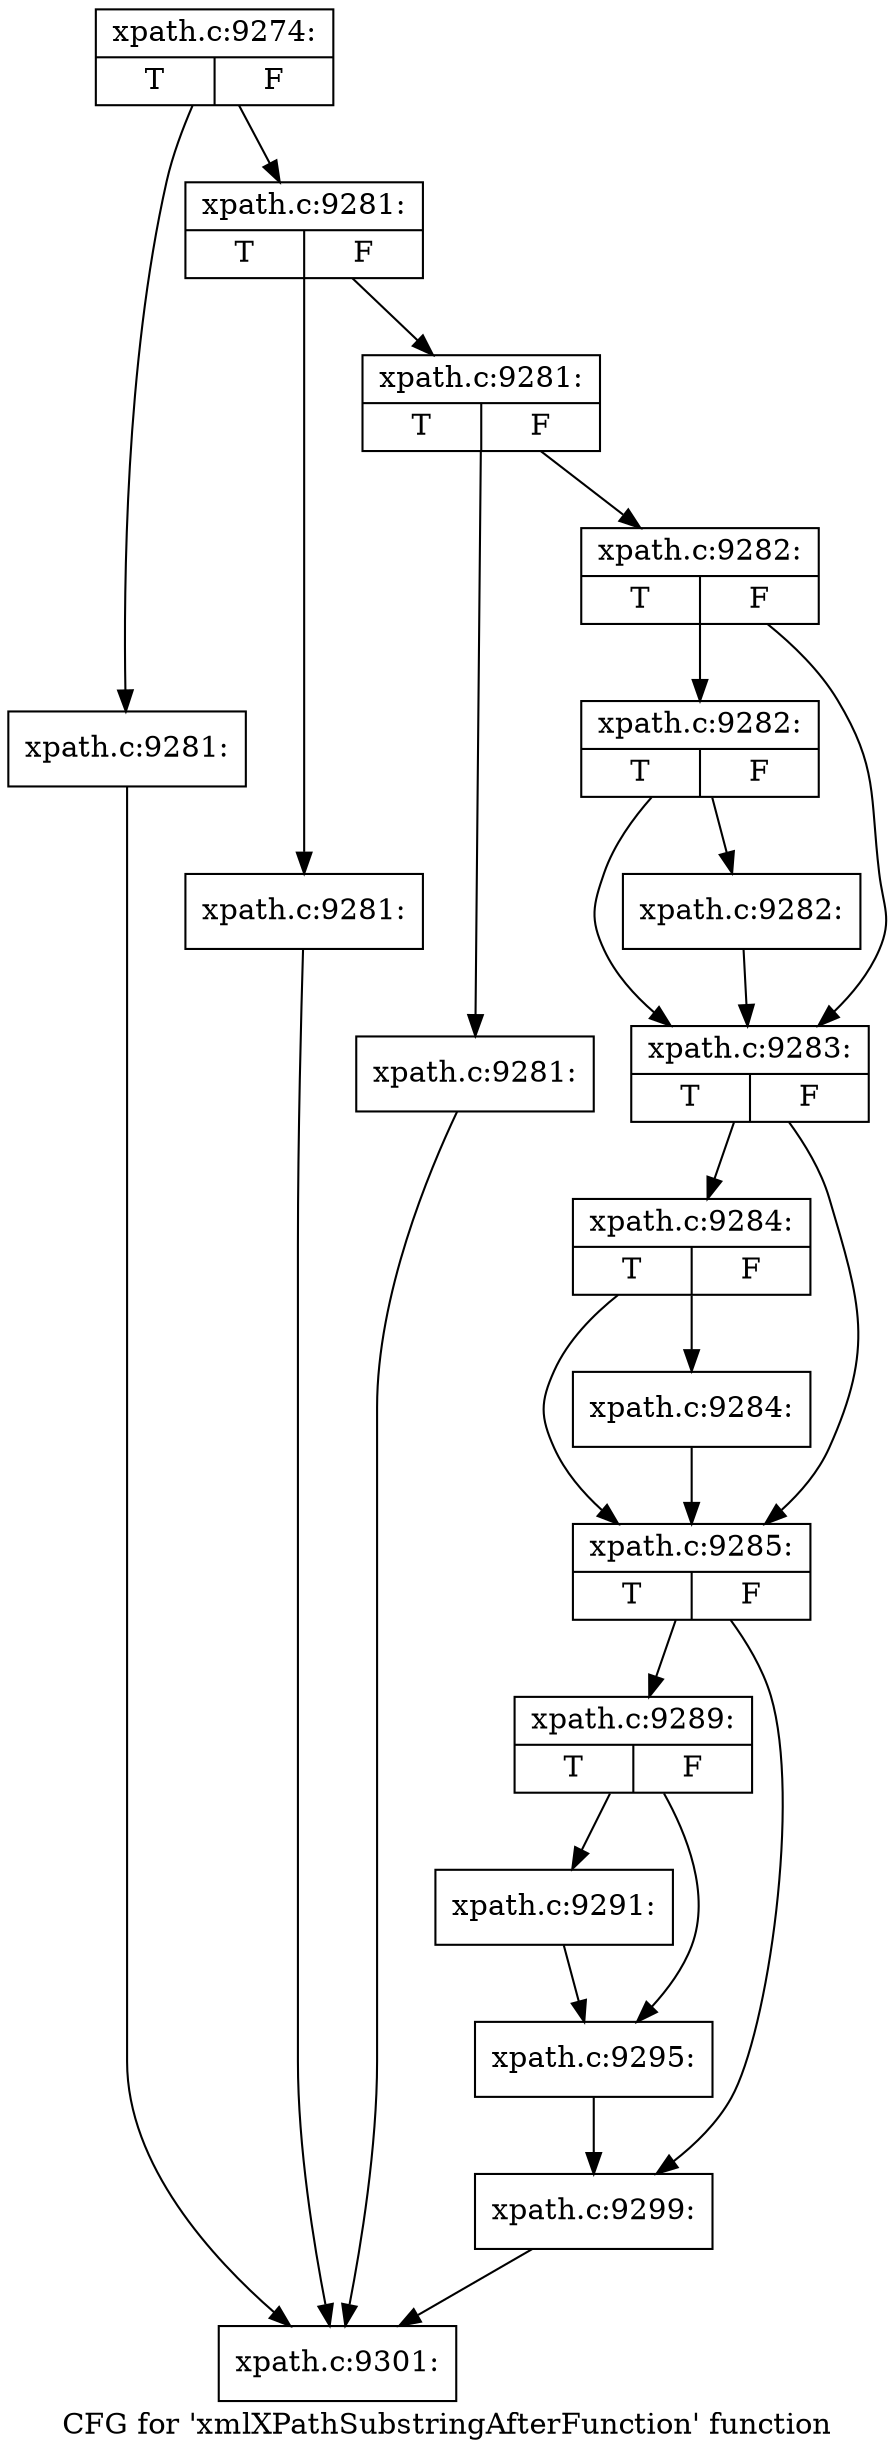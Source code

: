 digraph "CFG for 'xmlXPathSubstringAfterFunction' function" {
	label="CFG for 'xmlXPathSubstringAfterFunction' function";

	Node0x4a99060 [shape=record,label="{xpath.c:9274:|{<s0>T|<s1>F}}"];
	Node0x4a99060 -> Node0x4aa5b70;
	Node0x4a99060 -> Node0x4aa5bc0;
	Node0x4aa5b70 [shape=record,label="{xpath.c:9281:}"];
	Node0x4aa5b70 -> Node0x4a9efa0;
	Node0x4aa5bc0 [shape=record,label="{xpath.c:9281:|{<s0>T|<s1>F}}"];
	Node0x4aa5bc0 -> Node0x4aa5e80;
	Node0x4aa5bc0 -> Node0x4aa5ed0;
	Node0x4aa5e80 [shape=record,label="{xpath.c:9281:}"];
	Node0x4aa5e80 -> Node0x4a9efa0;
	Node0x4aa5ed0 [shape=record,label="{xpath.c:9281:|{<s0>T|<s1>F}}"];
	Node0x4aa5ed0 -> Node0x4aa62a0;
	Node0x4aa5ed0 -> Node0x4aa62f0;
	Node0x4aa62a0 [shape=record,label="{xpath.c:9281:}"];
	Node0x4aa62a0 -> Node0x4a9efa0;
	Node0x4aa62f0 [shape=record,label="{xpath.c:9282:|{<s0>T|<s1>F}}"];
	Node0x4aa62f0 -> Node0x4aa6aa0;
	Node0x4aa62f0 -> Node0x4aa6a50;
	Node0x4aa6aa0 [shape=record,label="{xpath.c:9282:|{<s0>T|<s1>F}}"];
	Node0x4aa6aa0 -> Node0x4aa6a00;
	Node0x4aa6aa0 -> Node0x4aa6a50;
	Node0x4aa6a00 [shape=record,label="{xpath.c:9282:}"];
	Node0x4aa6a00 -> Node0x4aa6a50;
	Node0x4aa6a50 [shape=record,label="{xpath.c:9283:|{<s0>T|<s1>F}}"];
	Node0x4aa6a50 -> Node0x4aa75a0;
	Node0x4aa6a50 -> Node0x4aa7550;
	Node0x4aa75a0 [shape=record,label="{xpath.c:9284:|{<s0>T|<s1>F}}"];
	Node0x4aa75a0 -> Node0x4aa7500;
	Node0x4aa75a0 -> Node0x4aa7550;
	Node0x4aa7500 [shape=record,label="{xpath.c:9284:}"];
	Node0x4aa7500 -> Node0x4aa7550;
	Node0x4aa7550 [shape=record,label="{xpath.c:9285:|{<s0>T|<s1>F}}"];
	Node0x4aa7550 -> Node0x4aa81b0;
	Node0x4aa7550 -> Node0x4aa8200;
	Node0x4aa81b0 [shape=record,label="{xpath.c:9289:|{<s0>T|<s1>F}}"];
	Node0x4aa81b0 -> Node0x4aa8a30;
	Node0x4aa81b0 -> Node0x4aa8a80;
	Node0x4aa8a30 [shape=record,label="{xpath.c:9291:}"];
	Node0x4aa8a30 -> Node0x4aa8a80;
	Node0x4aa8a80 [shape=record,label="{xpath.c:9295:}"];
	Node0x4aa8a80 -> Node0x4aa8200;
	Node0x4aa8200 [shape=record,label="{xpath.c:9299:}"];
	Node0x4aa8200 -> Node0x4a9efa0;
	Node0x4a9efa0 [shape=record,label="{xpath.c:9301:}"];
}
